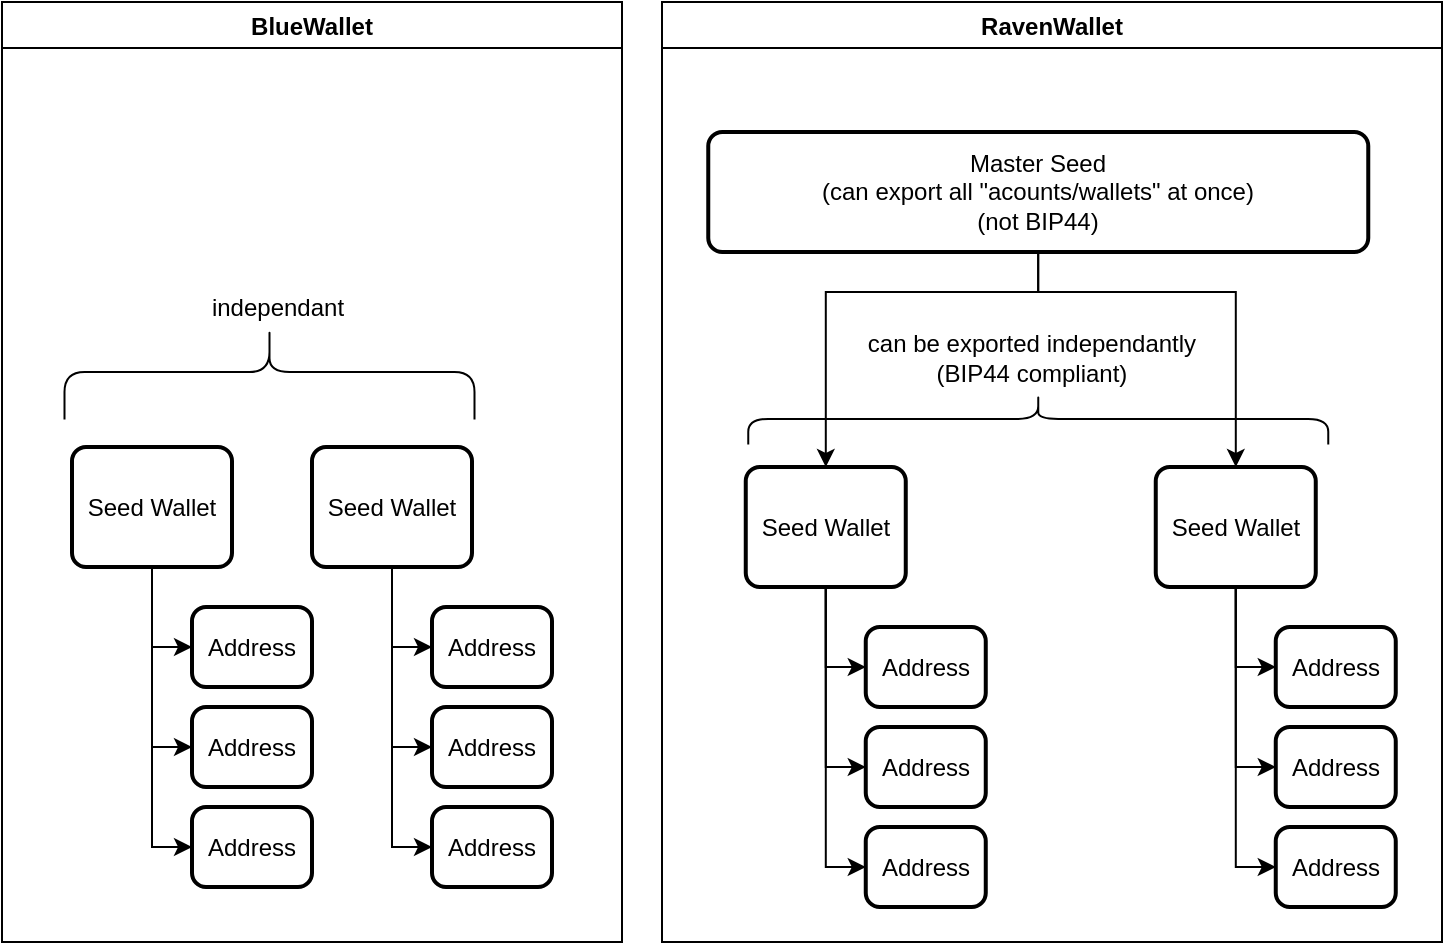 <mxfile>
    <diagram id="B2Imsyf_CLR86bu_pUIC" name="Page-1">
        <mxGraphModel dx="828" dy="617" grid="0" gridSize="10" guides="1" tooltips="1" connect="1" arrows="1" fold="1" page="1" pageScale="1" pageWidth="850" pageHeight="1100" math="0" shadow="0">
            <root>
                <mxCell id="0"/>
                <mxCell id="1" parent="0"/>
                <mxCell id="201" value="BlueWallet" style="swimlane;" parent="1" vertex="1">
                    <mxGeometry x="40" y="40" width="310" height="470" as="geometry"/>
                </mxCell>
                <mxCell id="307" value="Seed Wallet" style="rounded=1;whiteSpace=wrap;html=1;absoluteArcSize=1;arcSize=14;strokeWidth=2;" vertex="1" parent="201">
                    <mxGeometry x="155" y="222.5" width="80" height="60" as="geometry"/>
                </mxCell>
                <mxCell id="311" value="Seed Wallet" style="rounded=1;whiteSpace=wrap;html=1;absoluteArcSize=1;arcSize=14;strokeWidth=2;" vertex="1" parent="201">
                    <mxGeometry x="35" y="222.5" width="80" height="60" as="geometry"/>
                </mxCell>
                <mxCell id="312" value="Address" style="rounded=1;whiteSpace=wrap;html=1;absoluteArcSize=1;arcSize=14;strokeWidth=2;" vertex="1" parent="201">
                    <mxGeometry x="215" y="302.5" width="60" height="40" as="geometry"/>
                </mxCell>
                <mxCell id="306" style="edgeStyle=orthogonalEdgeStyle;rounded=0;orthogonalLoop=1;jettySize=auto;html=1;exitX=0.5;exitY=1;exitDx=0;exitDy=0;entryX=0;entryY=0.5;entryDx=0;entryDy=0;" edge="1" parent="201" source="307" target="312">
                    <mxGeometry relative="1" as="geometry"/>
                </mxCell>
                <mxCell id="313" value="Address" style="rounded=1;whiteSpace=wrap;html=1;absoluteArcSize=1;arcSize=14;strokeWidth=2;" vertex="1" parent="201">
                    <mxGeometry x="215" y="352.5" width="60" height="40" as="geometry"/>
                </mxCell>
                <mxCell id="305" style="edgeStyle=orthogonalEdgeStyle;rounded=0;orthogonalLoop=1;jettySize=auto;html=1;exitX=0.5;exitY=1;exitDx=0;exitDy=0;entryX=0;entryY=0.5;entryDx=0;entryDy=0;" edge="1" parent="201" source="307" target="313">
                    <mxGeometry relative="1" as="geometry"/>
                </mxCell>
                <mxCell id="314" value="Address" style="rounded=1;whiteSpace=wrap;html=1;absoluteArcSize=1;arcSize=14;strokeWidth=2;" vertex="1" parent="201">
                    <mxGeometry x="215" y="402.5" width="60" height="40" as="geometry"/>
                </mxCell>
                <mxCell id="304" style="edgeStyle=orthogonalEdgeStyle;rounded=0;orthogonalLoop=1;jettySize=auto;html=1;exitX=0.5;exitY=1;exitDx=0;exitDy=0;entryX=0;entryY=0.5;entryDx=0;entryDy=0;" edge="1" parent="201" source="307" target="314">
                    <mxGeometry relative="1" as="geometry"/>
                </mxCell>
                <mxCell id="315" value="Address" style="rounded=1;whiteSpace=wrap;html=1;absoluteArcSize=1;arcSize=14;strokeWidth=2;" vertex="1" parent="201">
                    <mxGeometry x="95" y="302.5" width="60" height="40" as="geometry"/>
                </mxCell>
                <mxCell id="310" style="edgeStyle=orthogonalEdgeStyle;rounded=0;orthogonalLoop=1;jettySize=auto;html=1;exitX=0.5;exitY=1;exitDx=0;exitDy=0;entryX=0;entryY=0.5;entryDx=0;entryDy=0;" edge="1" parent="201" source="311" target="315">
                    <mxGeometry relative="1" as="geometry"/>
                </mxCell>
                <mxCell id="316" value="Address" style="rounded=1;whiteSpace=wrap;html=1;absoluteArcSize=1;arcSize=14;strokeWidth=2;" vertex="1" parent="201">
                    <mxGeometry x="95" y="352.5" width="60" height="40" as="geometry"/>
                </mxCell>
                <mxCell id="309" style="edgeStyle=orthogonalEdgeStyle;rounded=0;orthogonalLoop=1;jettySize=auto;html=1;exitX=0.5;exitY=1;exitDx=0;exitDy=0;entryX=0;entryY=0.5;entryDx=0;entryDy=0;" edge="1" parent="201" source="311" target="316">
                    <mxGeometry relative="1" as="geometry"/>
                </mxCell>
                <mxCell id="317" value="Address" style="rounded=1;whiteSpace=wrap;html=1;absoluteArcSize=1;arcSize=14;strokeWidth=2;" vertex="1" parent="201">
                    <mxGeometry x="95" y="402.5" width="60" height="40" as="geometry"/>
                </mxCell>
                <mxCell id="308" style="edgeStyle=orthogonalEdgeStyle;rounded=0;orthogonalLoop=1;jettySize=auto;html=1;exitX=0.5;exitY=1;exitDx=0;exitDy=0;entryX=0;entryY=0.5;entryDx=0;entryDy=0;" edge="1" parent="201" source="311" target="317">
                    <mxGeometry relative="1" as="geometry"/>
                </mxCell>
                <mxCell id="318" value="" style="shape=curlyBracket;whiteSpace=wrap;html=1;rounded=1;flipH=1;rotation=-90;" vertex="1" parent="201">
                    <mxGeometry x="110" y="82.5" width="47.5" height="205" as="geometry"/>
                </mxCell>
                <mxCell id="319" value="independant" style="text;html=1;strokeColor=none;fillColor=none;align=center;verticalAlign=middle;whiteSpace=wrap;rounded=0;" vertex="1" parent="201">
                    <mxGeometry x="117.5" y="142.5" width="40" height="20" as="geometry"/>
                </mxCell>
                <mxCell id="265" value="RavenWallet" style="swimlane;" vertex="1" parent="1">
                    <mxGeometry x="370" y="40" width="390" height="470" as="geometry"/>
                </mxCell>
                <mxCell id="285" style="edgeStyle=orthogonalEdgeStyle;rounded=0;orthogonalLoop=1;jettySize=auto;html=1;" edge="1" parent="1" source="287" target="291">
                    <mxGeometry relative="1" as="geometry">
                        <Array as="points">
                            <mxPoint x="557.88" y="185"/>
                            <mxPoint x="656.88" y="185"/>
                        </Array>
                    </mxGeometry>
                </mxCell>
                <mxCell id="286" style="edgeStyle=orthogonalEdgeStyle;rounded=0;orthogonalLoop=1;jettySize=auto;html=1;" edge="1" parent="1" source="287" target="295">
                    <mxGeometry relative="1" as="geometry">
                        <Array as="points">
                            <mxPoint x="557.88" y="185"/>
                            <mxPoint x="451.88" y="185"/>
                        </Array>
                    </mxGeometry>
                </mxCell>
                <mxCell id="287" value="Master Seed&lt;br&gt;(can export all &quot;acounts/wallets&quot; at once)&lt;br&gt;(not BIP44)" style="rounded=1;whiteSpace=wrap;html=1;absoluteArcSize=1;arcSize=14;strokeWidth=2;" vertex="1" parent="1">
                    <mxGeometry x="393.13" y="105" width="330" height="60" as="geometry"/>
                </mxCell>
                <mxCell id="288" style="edgeStyle=orthogonalEdgeStyle;rounded=0;orthogonalLoop=1;jettySize=auto;html=1;exitX=0.5;exitY=1;exitDx=0;exitDy=0;entryX=0;entryY=0.5;entryDx=0;entryDy=0;" edge="1" parent="1" source="291" target="298">
                    <mxGeometry relative="1" as="geometry"/>
                </mxCell>
                <mxCell id="289" style="edgeStyle=orthogonalEdgeStyle;rounded=0;orthogonalLoop=1;jettySize=auto;html=1;exitX=0.5;exitY=1;exitDx=0;exitDy=0;entryX=0;entryY=0.5;entryDx=0;entryDy=0;" edge="1" parent="1" source="291" target="297">
                    <mxGeometry relative="1" as="geometry"/>
                </mxCell>
                <mxCell id="290" style="edgeStyle=orthogonalEdgeStyle;rounded=0;orthogonalLoop=1;jettySize=auto;html=1;exitX=0.5;exitY=1;exitDx=0;exitDy=0;entryX=0;entryY=0.5;entryDx=0;entryDy=0;" edge="1" parent="1" source="291" target="296">
                    <mxGeometry relative="1" as="geometry"/>
                </mxCell>
                <mxCell id="291" value="Seed Wallet" style="rounded=1;whiteSpace=wrap;html=1;absoluteArcSize=1;arcSize=14;strokeWidth=2;" vertex="1" parent="1">
                    <mxGeometry x="616.88" y="272.5" width="80" height="60" as="geometry"/>
                </mxCell>
                <mxCell id="292" style="edgeStyle=orthogonalEdgeStyle;rounded=0;orthogonalLoop=1;jettySize=auto;html=1;exitX=0.5;exitY=1;exitDx=0;exitDy=0;entryX=0;entryY=0.5;entryDx=0;entryDy=0;" edge="1" parent="1" source="295" target="301">
                    <mxGeometry relative="1" as="geometry"/>
                </mxCell>
                <mxCell id="293" style="edgeStyle=orthogonalEdgeStyle;rounded=0;orthogonalLoop=1;jettySize=auto;html=1;exitX=0.5;exitY=1;exitDx=0;exitDy=0;entryX=0;entryY=0.5;entryDx=0;entryDy=0;" edge="1" parent="1" source="295" target="300">
                    <mxGeometry relative="1" as="geometry"/>
                </mxCell>
                <mxCell id="294" style="edgeStyle=orthogonalEdgeStyle;rounded=0;orthogonalLoop=1;jettySize=auto;html=1;exitX=0.5;exitY=1;exitDx=0;exitDy=0;entryX=0;entryY=0.5;entryDx=0;entryDy=0;" edge="1" parent="1" source="295" target="299">
                    <mxGeometry relative="1" as="geometry"/>
                </mxCell>
                <mxCell id="295" value="Seed&amp;nbsp;Wallet" style="rounded=1;whiteSpace=wrap;html=1;absoluteArcSize=1;arcSize=14;strokeWidth=2;" vertex="1" parent="1">
                    <mxGeometry x="411.88" y="272.5" width="80" height="60" as="geometry"/>
                </mxCell>
                <mxCell id="296" value="Address" style="rounded=1;whiteSpace=wrap;html=1;absoluteArcSize=1;arcSize=14;strokeWidth=2;" vertex="1" parent="1">
                    <mxGeometry x="676.88" y="352.5" width="60" height="40" as="geometry"/>
                </mxCell>
                <mxCell id="297" value="Address" style="rounded=1;whiteSpace=wrap;html=1;absoluteArcSize=1;arcSize=14;strokeWidth=2;" vertex="1" parent="1">
                    <mxGeometry x="676.88" y="402.5" width="60" height="40" as="geometry"/>
                </mxCell>
                <mxCell id="298" value="Address" style="rounded=1;whiteSpace=wrap;html=1;absoluteArcSize=1;arcSize=14;strokeWidth=2;" vertex="1" parent="1">
                    <mxGeometry x="676.88" y="452.5" width="60" height="40" as="geometry"/>
                </mxCell>
                <mxCell id="299" value="Address" style="rounded=1;whiteSpace=wrap;html=1;absoluteArcSize=1;arcSize=14;strokeWidth=2;" vertex="1" parent="1">
                    <mxGeometry x="471.88" y="352.5" width="60" height="40" as="geometry"/>
                </mxCell>
                <mxCell id="300" value="Address" style="rounded=1;whiteSpace=wrap;html=1;absoluteArcSize=1;arcSize=14;strokeWidth=2;" vertex="1" parent="1">
                    <mxGeometry x="471.88" y="402.5" width="60" height="40" as="geometry"/>
                </mxCell>
                <mxCell id="301" value="Address" style="rounded=1;whiteSpace=wrap;html=1;absoluteArcSize=1;arcSize=14;strokeWidth=2;" vertex="1" parent="1">
                    <mxGeometry x="471.88" y="452.5" width="60" height="40" as="geometry"/>
                </mxCell>
                <mxCell id="302" value="" style="shape=curlyBracket;whiteSpace=wrap;html=1;rounded=1;flipH=1;rotation=-90;" vertex="1" parent="1">
                    <mxGeometry x="545.32" y="103.44" width="25.62" height="290" as="geometry"/>
                </mxCell>
                <mxCell id="303" value="can be exported independantly&lt;br&gt;(BIP44 compliant)" style="text;html=1;strokeColor=none;fillColor=none;align=center;verticalAlign=middle;whiteSpace=wrap;rounded=0;" vertex="1" parent="1">
                    <mxGeometry x="470" y="195" width="170" height="45" as="geometry"/>
                </mxCell>
            </root>
        </mxGraphModel>
    </diagram>
</mxfile>
